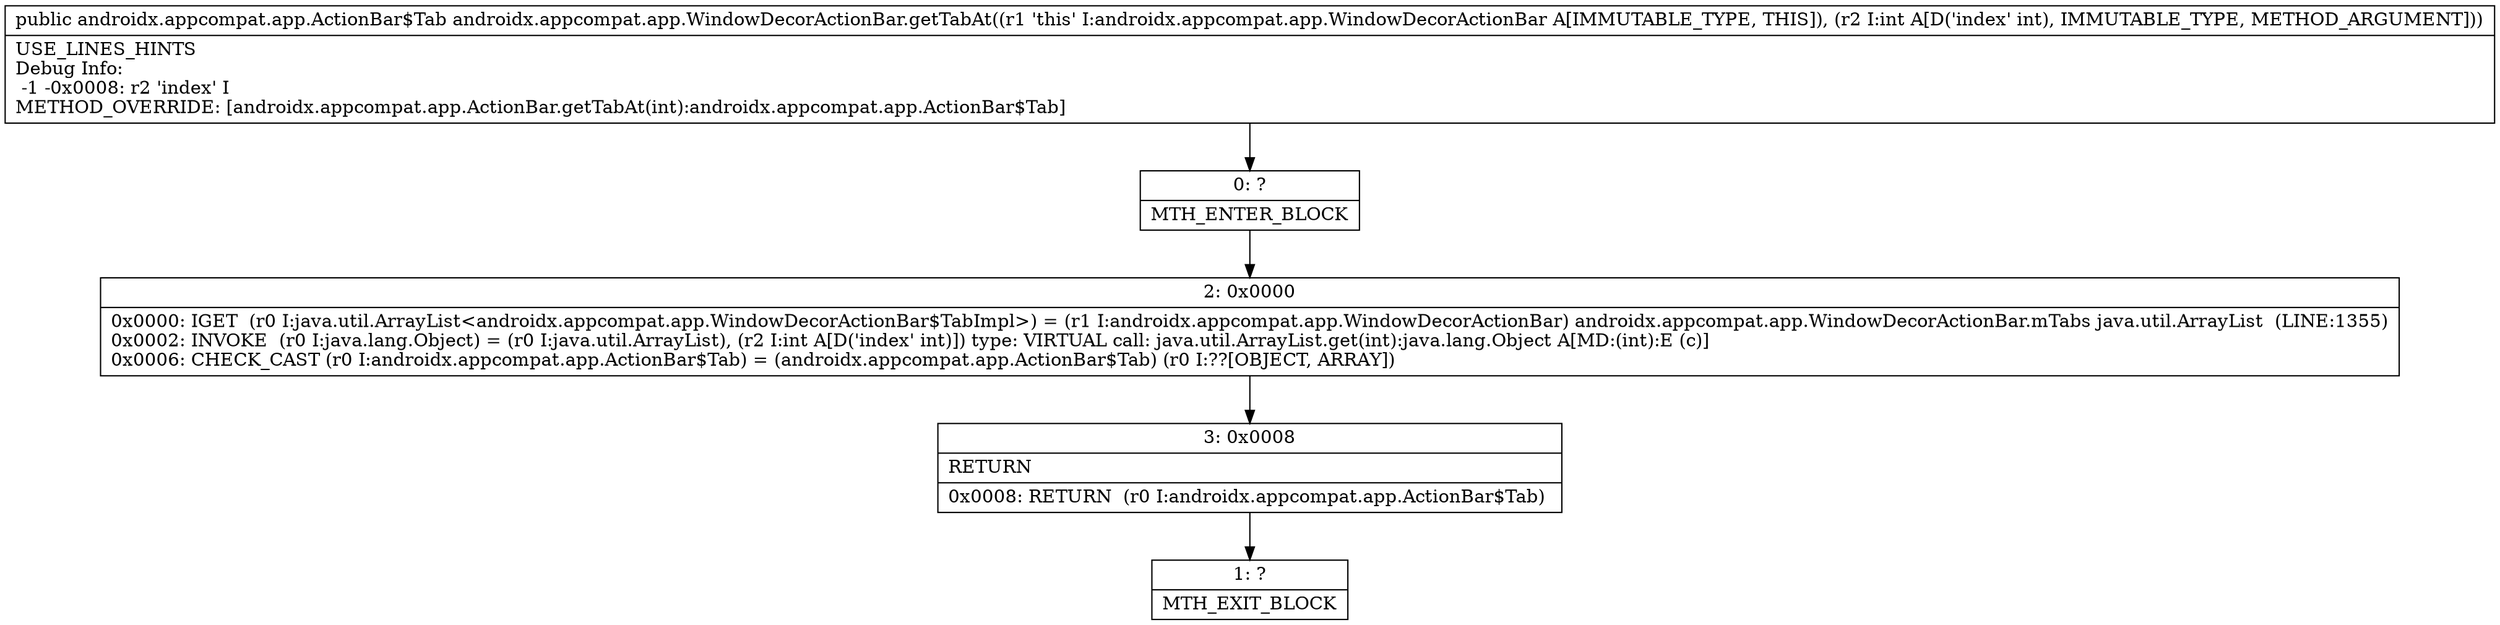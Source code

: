 digraph "CFG forandroidx.appcompat.app.WindowDecorActionBar.getTabAt(I)Landroidx\/appcompat\/app\/ActionBar$Tab;" {
Node_0 [shape=record,label="{0\:\ ?|MTH_ENTER_BLOCK\l}"];
Node_2 [shape=record,label="{2\:\ 0x0000|0x0000: IGET  (r0 I:java.util.ArrayList\<androidx.appcompat.app.WindowDecorActionBar$TabImpl\>) = (r1 I:androidx.appcompat.app.WindowDecorActionBar) androidx.appcompat.app.WindowDecorActionBar.mTabs java.util.ArrayList  (LINE:1355)\l0x0002: INVOKE  (r0 I:java.lang.Object) = (r0 I:java.util.ArrayList), (r2 I:int A[D('index' int)]) type: VIRTUAL call: java.util.ArrayList.get(int):java.lang.Object A[MD:(int):E (c)]\l0x0006: CHECK_CAST (r0 I:androidx.appcompat.app.ActionBar$Tab) = (androidx.appcompat.app.ActionBar$Tab) (r0 I:??[OBJECT, ARRAY]) \l}"];
Node_3 [shape=record,label="{3\:\ 0x0008|RETURN\l|0x0008: RETURN  (r0 I:androidx.appcompat.app.ActionBar$Tab) \l}"];
Node_1 [shape=record,label="{1\:\ ?|MTH_EXIT_BLOCK\l}"];
MethodNode[shape=record,label="{public androidx.appcompat.app.ActionBar$Tab androidx.appcompat.app.WindowDecorActionBar.getTabAt((r1 'this' I:androidx.appcompat.app.WindowDecorActionBar A[IMMUTABLE_TYPE, THIS]), (r2 I:int A[D('index' int), IMMUTABLE_TYPE, METHOD_ARGUMENT]))  | USE_LINES_HINTS\lDebug Info:\l  \-1 \-0x0008: r2 'index' I\lMETHOD_OVERRIDE: [androidx.appcompat.app.ActionBar.getTabAt(int):androidx.appcompat.app.ActionBar$Tab]\l}"];
MethodNode -> Node_0;Node_0 -> Node_2;
Node_2 -> Node_3;
Node_3 -> Node_1;
}

